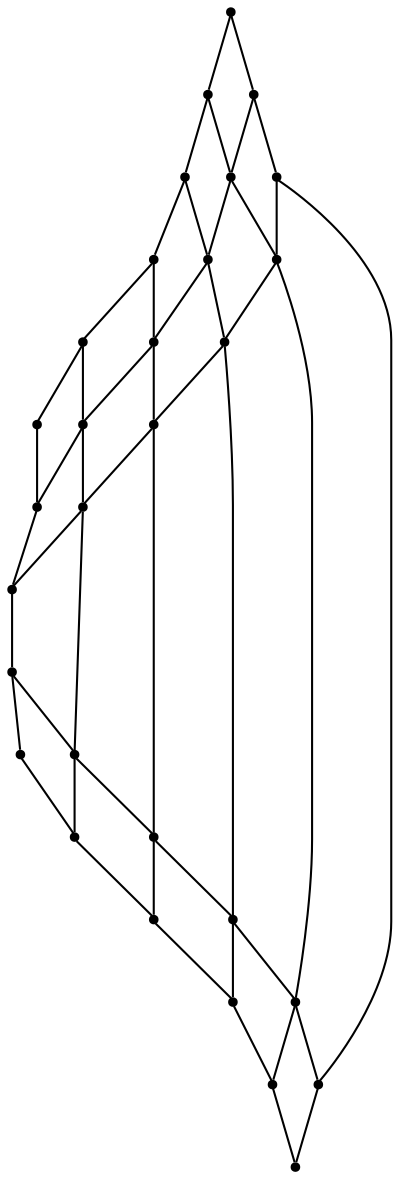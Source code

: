 graph {
  node [shape=point,comment="{\"directed\":false,\"doi\":\"10.1007/978-3-540-31843-9_36\",\"figure\":\"3 (2)\"}"]

  v0 [pos="929.1728492914244,938.4999910990405"]
  v1 [pos="829.1542446402616,938.4999910990405"]
  v2 [pos="1029.1914539425873,938.4999910990407"]
  v3 [pos="929.1728492914244,1038.4999910990407"]
  v4 [pos="829.1542446402616,1038.4999910990407"]
  v5 [pos="1029.1914539425873,1038.4999910990405"]
  v6 [pos="929.1728492914244,1138.4999910990407"]
  v7 [pos="829.1542446402617,1138.4999910990405"]
  v8 [pos="1029.191453942587,1138.4999910990407"]
  v9 [pos="929.1728492914244,1238.4999910990407"]
  v10 [pos="829.1542446402616,1238.4999910990407"]
  v11 [pos="1029.1914539425873,1238.4999910990407"]
  v12 [pos="929.1728492914244,1338.4999910990407"]
  v13 [pos="829.1542446402617,1338.4999910990407"]
  v14 [pos="1029.191453942587,1338.4999910990407"]
  v15 [pos="929.1728492914244,1438.4999910990407"]
  v16 [pos="829.1542446402616,1438.4999910990407"]
  v17 [pos="1029.191453942587,1438.4999910990407"]
  v18 [pos="729.1356399890989,938.4999910990407"]
  v19 [pos="729.1356399890988,1038.4999910990405"]
  v20 [pos="729.1356399890988,1138.4999910990407"]
  v21 [pos="729.1356399890989,1238.4999910990407"]
  v22 [pos="729.1356399890989,1338.4999910990407"]
  v23 [pos="729.1356399890988,1438.4999910990407"]
  v24 [pos="629.3670716751453,938.4999910990405"]
  v25 [pos="629.3670716751453,1038.4999910990407"]
  v26 [pos="629.3670716751453,1138.4999910990407"]
  v27 [pos="629.3670716751453,1238.4999910990407"]
  v28 [pos="629.3670716751453,1338.4999910990407"]
  v29 [pos="629.3670716751453,1438.4999910990407"]

  v0 -- v1 [id="-1",pos="929.1728492914244,938.4999910990405 829.1542446402616,938.4999910990405 829.1542446402616,938.4999910990405 829.1542446402616,938.4999910990405"]
  v28 -- v29 [id="-2",pos="629.3670716751453,1338.4999910990407 629.3670716751453,1438.4999910990407 629.3670716751453,1438.4999910990407 629.3670716751453,1438.4999910990407"]
  v27 -- v28 [id="-3",pos="629.3670716751453,1238.4999910990407 629.3670716751453,1338.4999910990407 629.3670716751453,1338.4999910990407 629.3670716751453,1338.4999910990407"]
  v26 -- v27 [id="-4",pos="629.3670716751453,1138.4999910990407 629.3670716751453,1238.4999910990407 629.3670716751453,1238.4999910990407 629.3670716751453,1238.4999910990407"]
  v25 -- v26 [id="-5",pos="629.3670716751453,1038.4999910990407 629.3670716751453,1138.4999910990407 629.3670716751453,1138.4999910990407 629.3670716751453,1138.4999910990407"]
  v24 -- v25 [id="-6",pos="629.3670716751453,938.4999910990405 629.3670716751453,1038.4999910990407 629.3670716751453,1038.4999910990407 629.3670716751453,1038.4999910990407"]
  v23 -- v29 [id="-7",pos="729.1356399890988,1438.4999910990407 629.3670716751453,1438.4999910990407 629.3670716751453,1438.4999910990407 629.3670716751453,1438.4999910990407"]
  v22 -- v23 [id="-8",pos="729.1356399890989,1338.4999910990407 729.1356399890988,1438.4999910990407 729.1356399890988,1438.4999910990407 729.1356399890988,1438.4999910990407"]
  v22 -- v28 [id="-9",pos="729.1356399890989,1338.4999910990407 629.3670716751453,1338.4999910990407 629.3670716751453,1338.4999910990407 629.3670716751453,1338.4999910990407"]
  v21 -- v22 [id="-10",pos="729.1356399890989,1238.4999910990407 729.1356399890989,1338.4999910990407 729.1356399890989,1338.4999910990407 729.1356399890989,1338.4999910990407"]
  v21 -- v27 [id="-11",pos="729.1356399890989,1238.4999910990407 629.3670716751453,1238.4999910990407 629.3670716751453,1238.4999910990407 629.3670716751453,1238.4999910990407"]
  v20 -- v21 [id="-12",pos="729.1356399890988,1138.4999910990407 729.1356399890989,1238.4999910990407 729.1356399890989,1238.4999910990407 729.1356399890989,1238.4999910990407"]
  v20 -- v26 [id="-13",pos="729.1356399890988,1138.4999910990407 629.3670716751453,1138.4999910990407 629.3670716751453,1138.4999910990407 629.3670716751453,1138.4999910990407"]
  v19 -- v20 [id="-14",pos="729.1356399890988,1038.4999910990405 729.1356399890988,1138.4999910990407 729.1356399890988,1138.4999910990407 729.1356399890988,1138.4999910990407"]
  v19 -- v25 [id="-15",pos="729.1356399890988,1038.4999910990405 629.3670716751453,1038.4999910990407 629.3670716751453,1038.4999910990407 629.3670716751453,1038.4999910990407"]
  v18 -- v19 [id="-16",pos="729.1356399890989,938.4999910990407 729.1356399890988,1038.4999910990405 729.1356399890988,1038.4999910990405 729.1356399890988,1038.4999910990405"]
  v18 -- v24 [id="-17",pos="729.1356399890989,938.4999910990407 629.3670716751453,938.4999910990405 629.3670716751453,938.4999910990405 629.3670716751453,938.4999910990405"]
  v16 -- v13 [id="-18",pos="829.1542446402616,1438.4999910990407 829.1542446402617,1338.4999910990407 829.1542446402617,1338.4999910990407 829.1542446402617,1338.4999910990407"]
  v13 -- v10 [id="-19",pos="829.1542446402617,1338.4999910990407 829.1542446402616,1238.4999910990407 829.1542446402616,1238.4999910990407 829.1542446402616,1238.4999910990407"]
  v10 -- v7 [id="-20",pos="829.1542446402616,1238.4999910990407 829.1542446402617,1138.4999910990405 829.1542446402617,1138.4999910990405 829.1542446402617,1138.4999910990405"]
  v7 -- v4 [id="-21",pos="829.1542446402617,1138.4999910990405 829.1542446402616,1038.4999910990407 829.1542446402616,1038.4999910990407 829.1542446402616,1038.4999910990407"]
  v4 -- v1 [id="-22",pos="829.1542446402616,1038.4999910990407 829.1542446402616,938.4999910990405 829.1542446402616,938.4999910990405 829.1542446402616,938.4999910990405"]
  v16 -- v23 [id="-23",pos="829.1542446402616,1438.4999910990407 729.1356399890988,1438.4999910990407 729.1356399890988,1438.4999910990407 729.1356399890988,1438.4999910990407"]
  v13 -- v22 [id="-24",pos="829.1542446402617,1338.4999910990407 729.1356399890989,1338.4999910990407 729.1356399890989,1338.4999910990407 729.1356399890989,1338.4999910990407"]
  v10 -- v21 [id="-25",pos="829.1542446402616,1238.4999910990407 729.1356399890989,1238.4999910990407 729.1356399890989,1238.4999910990407 729.1356399890989,1238.4999910990407"]
  v7 -- v20 [id="-26",pos="829.1542446402617,1138.4999910990405 729.1356399890988,1138.4999910990407 729.1356399890988,1138.4999910990407 729.1356399890988,1138.4999910990407"]
  v4 -- v19 [id="-27",pos="829.1542446402616,1038.4999910990407 729.1356399890988,1038.4999910990405 729.1356399890988,1038.4999910990405 729.1356399890988,1038.4999910990405"]
  v1 -- v18 [id="-28",pos="829.1542446402616,938.4999910990405 729.1356399890989,938.4999910990407 729.1356399890989,938.4999910990407 729.1356399890989,938.4999910990407"]
  v15 -- v12 [id="-29",pos="929.1728492914244,1438.4999910990407 929.1728492914244,1338.4999910990407 929.1728492914244,1338.4999910990407 929.1728492914244,1338.4999910990407"]
  v12 -- v9 [id="-30",pos="929.1728492914244,1338.4999910990407 929.1728492914244,1238.4999910990407 929.1728492914244,1238.4999910990407 929.1728492914244,1238.4999910990407"]
  v9 -- v6 [id="-31",pos="929.1728492914244,1238.4999910990407 929.1728492914244,1138.4999910990407 929.1728492914244,1138.4999910990407 929.1728492914244,1138.4999910990407"]
  v6 -- v3 [id="-32",pos="929.1728492914244,1138.4999910990407 929.1728492914244,1038.4999910990407 929.1728492914244,1038.4999910990407 929.1728492914244,1038.4999910990407"]
  v3 -- v0 [id="-33",pos="929.1728492914244,1038.4999910990407 929.1728492914244,938.4999910990405 929.1728492914244,938.4999910990405 929.1728492914244,938.4999910990405"]
  v17 -- v14 [id="-34",pos="1029.191453942587,1438.4999910990407 1029.191453942587,1338.4999910990407 1029.191453942587,1338.4999910990407 1029.191453942587,1338.4999910990407"]
  v14 -- v11 [id="-35",pos="1029.191453942587,1338.4999910990407 1029.1914539425873,1238.4999910990407 1029.1914539425873,1238.4999910990407 1029.1914539425873,1238.4999910990407"]
  v11 -- v8 [id="-36",pos="1029.1914539425873,1238.4999910990407 1029.191453942587,1138.4999910990407 1029.191453942587,1138.4999910990407 1029.191453942587,1138.4999910990407"]
  v8 -- v5 [id="-37",pos="1029.191453942587,1138.4999910990407 1029.1914539425873,1038.4999910990405 1029.1914539425873,1038.4999910990405 1029.1914539425873,1038.4999910990405"]
  v5 -- v2 [id="-38",pos="1029.1914539425873,1038.4999910990405 1029.1914539425873,938.4999910990407 1029.1914539425873,938.4999910990407 1029.1914539425873,938.4999910990407"]
  v17 -- v15 [id="-40",pos="1029.191453942587,1438.4999910990407 929.1728492914244,1438.4999910990407 929.1728492914244,1438.4999910990407 929.1728492914244,1438.4999910990407"]
  v15 -- v16 [id="-41",pos="929.1728492914244,1438.4999910990407 829.1542446402616,1438.4999910990407 829.1542446402616,1438.4999910990407 829.1542446402616,1438.4999910990407"]
  v14 -- v12 [id="-43",pos="1029.191453942587,1338.4999910990407 929.1728492914244,1338.4999910990407 929.1728492914244,1338.4999910990407 929.1728492914244,1338.4999910990407"]
  v12 -- v13 [id="-44",pos="929.1728492914244,1338.4999910990407 829.1542446402617,1338.4999910990407 829.1542446402617,1338.4999910990407 829.1542446402617,1338.4999910990407"]
  v11 -- v9 [id="-46",pos="1029.1914539425873,1238.4999910990407 929.1728492914244,1238.4999910990407 929.1728492914244,1238.4999910990407 929.1728492914244,1238.4999910990407"]
  v9 -- v10 [id="-47",pos="929.1728492914244,1238.4999910990407 829.1542446402616,1238.4999910990407 829.1542446402616,1238.4999910990407 829.1542446402616,1238.4999910990407"]
  v8 -- v6 [id="-49",pos="1029.191453942587,1138.4999910990407 929.1728492914244,1138.4999910990407 929.1728492914244,1138.4999910990407 929.1728492914244,1138.4999910990407"]
  v6 -- v7 [id="-50",pos="929.1728492914244,1138.4999910990407 829.1542446402617,1138.4999910990405 829.1542446402617,1138.4999910990405 829.1542446402617,1138.4999910990405"]
  v5 -- v3 [id="-52",pos="1029.1914539425873,1038.4999910990405 929.1728492914244,1038.4999910990407 929.1728492914244,1038.4999910990407 929.1728492914244,1038.4999910990407"]
  v3 -- v4 [id="-53",pos="929.1728492914244,1038.4999910990407 829.1542446402616,1038.4999910990407 829.1542446402616,1038.4999910990407 829.1542446402616,1038.4999910990407"]
  v2 -- v0 [id="-55",pos="1029.1914539425873,938.4999910990407 929.1728492914244,938.4999910990405 929.1728492914244,938.4999910990405 929.1728492914244,938.4999910990405"]
}